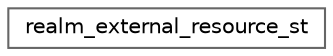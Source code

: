 digraph "Graphical Class Hierarchy"
{
 // LATEX_PDF_SIZE
  bgcolor="transparent";
  edge [fontname=Helvetica,fontsize=10,labelfontname=Helvetica,labelfontsize=10];
  node [fontname=Helvetica,fontsize=10,shape=box,height=0.2,width=0.4];
  rankdir="LR";
  Node0 [id="Node000000",label="realm_external_resource_st",height=0.2,width=0.4,color="grey40", fillcolor="white", style="filled",URL="$structrealm__external__resource__st.html",tooltip=" "];
}
